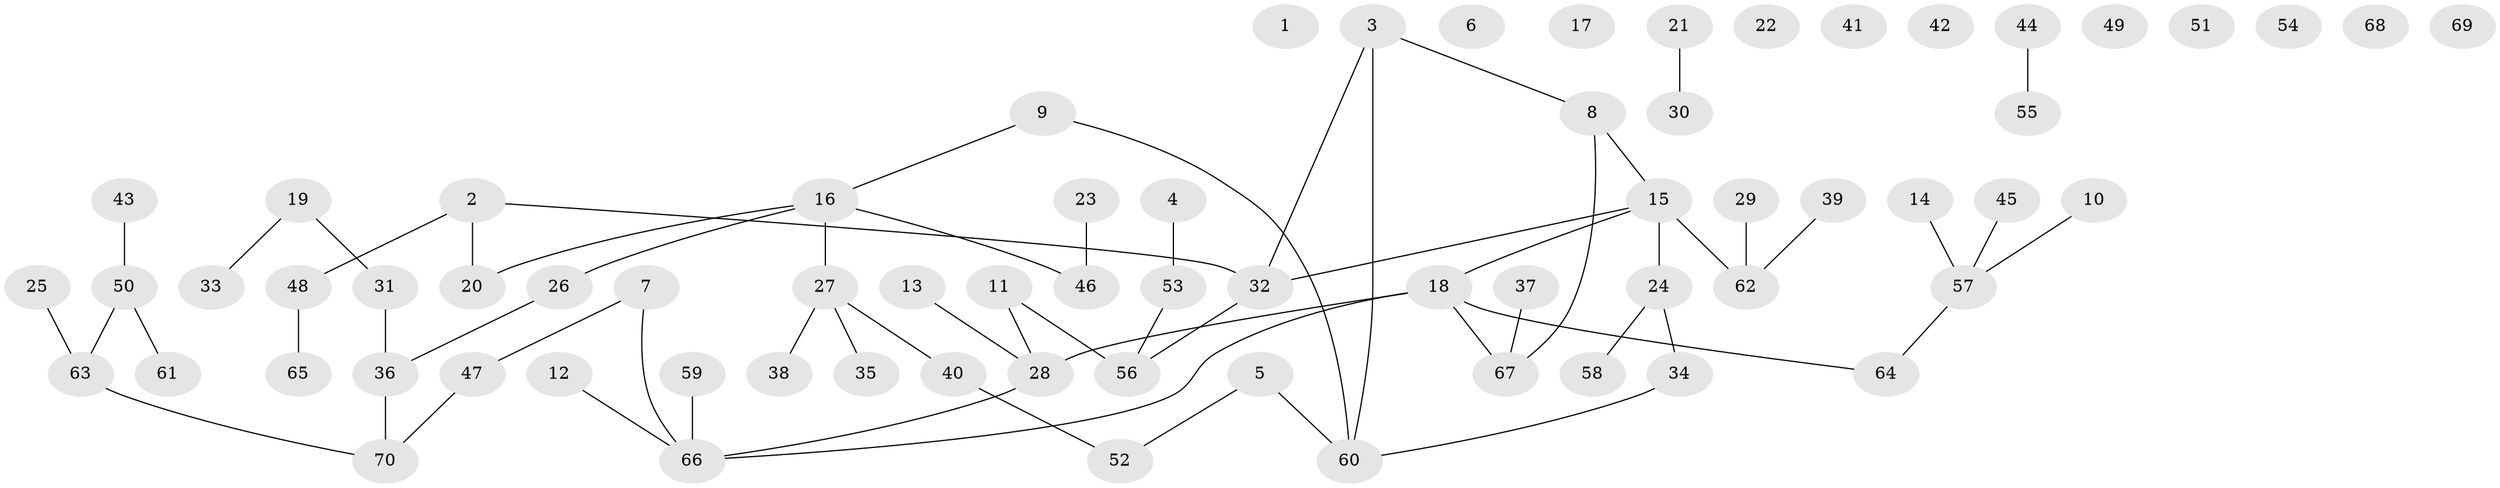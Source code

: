 // coarse degree distribution, {0: 0.2857142857142857, 1: 0.30952380952380953, 4: 0.047619047619047616, 3: 0.047619047619047616, 2: 0.23809523809523808, 5: 0.023809523809523808, 7: 0.047619047619047616}
// Generated by graph-tools (version 1.1) at 2025/42/03/04/25 21:42:54]
// undirected, 70 vertices, 64 edges
graph export_dot {
graph [start="1"]
  node [color=gray90,style=filled];
  1;
  2;
  3;
  4;
  5;
  6;
  7;
  8;
  9;
  10;
  11;
  12;
  13;
  14;
  15;
  16;
  17;
  18;
  19;
  20;
  21;
  22;
  23;
  24;
  25;
  26;
  27;
  28;
  29;
  30;
  31;
  32;
  33;
  34;
  35;
  36;
  37;
  38;
  39;
  40;
  41;
  42;
  43;
  44;
  45;
  46;
  47;
  48;
  49;
  50;
  51;
  52;
  53;
  54;
  55;
  56;
  57;
  58;
  59;
  60;
  61;
  62;
  63;
  64;
  65;
  66;
  67;
  68;
  69;
  70;
  2 -- 20;
  2 -- 32;
  2 -- 48;
  3 -- 8;
  3 -- 32;
  3 -- 60;
  4 -- 53;
  5 -- 52;
  5 -- 60;
  7 -- 47;
  7 -- 66;
  8 -- 15;
  8 -- 67;
  9 -- 16;
  9 -- 60;
  10 -- 57;
  11 -- 28;
  11 -- 56;
  12 -- 66;
  13 -- 28;
  14 -- 57;
  15 -- 18;
  15 -- 24;
  15 -- 32;
  15 -- 62;
  16 -- 20;
  16 -- 26;
  16 -- 27;
  16 -- 46;
  18 -- 28;
  18 -- 64;
  18 -- 66;
  18 -- 67;
  19 -- 31;
  19 -- 33;
  21 -- 30;
  23 -- 46;
  24 -- 34;
  24 -- 58;
  25 -- 63;
  26 -- 36;
  27 -- 35;
  27 -- 38;
  27 -- 40;
  28 -- 66;
  29 -- 62;
  31 -- 36;
  32 -- 56;
  34 -- 60;
  36 -- 70;
  37 -- 67;
  39 -- 62;
  40 -- 52;
  43 -- 50;
  44 -- 55;
  45 -- 57;
  47 -- 70;
  48 -- 65;
  50 -- 61;
  50 -- 63;
  53 -- 56;
  57 -- 64;
  59 -- 66;
  63 -- 70;
}
